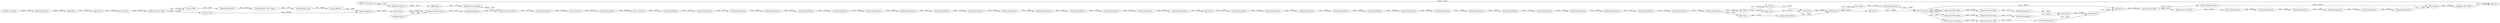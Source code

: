 digraph {
	"6748993571834861446_98" [label="String Manipulation"]
	"6748993571834861446_22" [label="String Manipulation"]
	"6748993571834861446_83" [label="String Manipulation"]
	"6748993571834861446_110" [label="String Manipulation"]
	"6748993571834861446_63" [label=Concatenate]
	"6748993571834861446_126" [label="String Manipulation"]
	"6748993571834861446_23" [label="String Manipulation"]
	"6748993571834861446_54" [label="Rule_based Row Filter"]
	"6748993571834861446_70" [label="DB Insert"]
	"6748993571834861446_84" [label="String Manipulation"]
	"6748993571834861446_40" [label="String Manipulation"]
	"6748993571834861446_82" [label="String Manipulation"]
	"6748993571834861446_138" [label="Rule_based Row Filter"]
	"6748993571834861446_35" [label="MySQL Connector"]
	"6748993571834861446_6" [label="String Manipulation"]
	"6748993571834861446_51" [label=Concatenate]
	"6748993571834861446_114" [label="Column Filter"]
	"6748993571834861446_52" [label=Concatenate]
	"6748993571834861446_78" [label="String Manipulation"]
	"6748993571834861446_127" [label="String Manipulation"]
	"6748993571834861446_49" [label="Row Filter"]
	"6748993571834861446_47" [label="Row Filter"]
	"6748993571834861446_132" [label="DB Reader"]
	"6748993571834861446_101" [label="Rule_based Row Filter"]
	"6748993571834861446_92" [label="String Manipulation"]
	"6748993571834861446_80" [label="String Manipulation"]
	"6748993571834861446_100" [label=Concatenate]
	"6748993571834861446_50" [label="String Manipulation"]
	"6748993571834861446_123" [label="Variable to Table Column"]
	"6748993571834861446_139" [label="Rule_based Row Filter"]
	"6748993571834861446_43" [label="DB Table Selector"]
	"6748993571834861446_42" [label="DB Reader"]
	"6748993571834861446_85" [label="Row Filter"]
	"6748993571834861446_99" [label="Rule_based Row Filter"]
	"6748993571834861446_87" [label="String Manipulation"]
	"6748993571834861446_72" [label="String Manipulation"]
	"6748993571834861446_10" [label="String Manipulation"]
	"6748993571834861446_112" [label="String to Date_Time"]
	"6748993571834861446_8" [label="String Manipulation"]
	"6748993571834861446_14" [label="Row Filter"]
	"6748993571834861446_134" [label="Rule_based Row Filter"]
	"6748993571834861446_44" [label="String Manipulation"]
	"6748993571834861446_102" [label="String Manipulation"]
	"6748993571834861446_137" [label="String Manipulation"]
	"6748993571834861446_90" [label="String Manipulation"]
	"6748993571834861446_91" [label="String Manipulation"]
	"6748993571834861446_46" [label="Row Filter"]
	"6748993571834861446_21" [label="String Manipulation"]
	"6748993571834861446_4" [label="Case Converter"]
	"6748993571834861446_12" [label="String Manipulation"]
	"6748993571834861446_61" [label="String Manipulation"]
	"6748993571834861446_105" [label="String Manipulation"]
	"6748993571834861446_115" [label="Column Filter"]
	"6748993571834861446_5" [label="String Manipulation"]
	"6748993571834861446_86" [label="Row Filter"]
	"6748993571834861446_93" [label="String Manipulation"]
	"6748993571834861446_121" [label="Duplicate Row Filter"]
	"6748993571834861446_76" [label="Row Filter"]
	"6748993571834861446_136" [label=Concatenate]
	"6748993571834861446_59" [label="String Manipulation"]
	"6748993571834861446_79" [label="String Manipulation"]
	"6748993571834861446_13" [label="String Manipulation"]
	"6748993571834861446_41" [label="String Manipulation"]
	"6748993571834861446_95" [label="String Manipulation"]
	"6748993571834861446_73" [label="String Manipulation"]
	"6748993571834861446_131" [label="DB Table Selector"]
	"6748993571834861446_39" [label="String Manipulation"]
	"6748993571834861446_124" [label="String Manipulation"]
	"6748993571834861446_117" [label="Column Appender"]
	"6748993571834861446_125" [label="Case Converter"]
	"6748993571834861446_116" [label="Column Rename"]
	"6748993571834861446_113" [label="Row Filter"]
	"6748993571834861446_53" [label="Rule_based Row Filter"]
	"6748993571834861446_94" [label="String Manipulation"]
	"6748993571834861446_75" [label="Row Filter"]
	"6748993571834861446_36" [label="String Manipulation"]
	"6748993571834861446_133" [label="Table Row to Variable"]
	"6748993571834861446_7" [label="String Manipulation"]
	"6748993571834861446_48" [label="Row Filter"]
	"6748993571834861446_58" [label="Rule_based Row Filter"]
	"6748993571834861446_140" [label=Concatenate]
	"6748993571834861446_9" [label="String Manipulation"]
	"6748993571834861446_89" [label=Concatenate]
	"6748993571834861446_135" [label="Rule_based Row Filter"]
	"6748993571834861446_122" [label="Variable Creator"]
	"6748993571834861446_111" [label="String to Date_Time _legacy_"]
	"6748993571834861446_104" [label="String Manipulation"]
	"6748993571834861446_128" [label="String Manipulation"]
	"6748993571834861446_141" [label="MySQL Connector"]
	"6748993571834861446_88" [label="String Manipulation"]
	"6748993571834861446_57" [label="Rule_based Row Filter"]
	"6748993571834861446_11" [label="String Manipulation"]
	"6748993571834861446_37" [label="String Manipulation"]
	"6748993571834861446_11" -> "6748993571834861446_12" [label="data: : 84224"]
	"6748993571834861446_47" -> "6748993571834861446_49" [label="data: : 124185"]
	"6748993571834861446_7" -> "6748993571834861446_8" [label="data: : 84225"]
	"6748993571834861446_50" -> "6748993571834861446_52" [label="data: : 74856"]
	"6748993571834861446_139" -> "6748993571834861446_137" [label="data: : 67021"]
	"6748993571834861446_21" -> "6748993571834861446_22" [label="data: : 79429"]
	"6748993571834861446_35" -> "6748993571834861446_43" [label="object: : 4003"]
	"6748993571834861446_141" -> "6748993571834861446_131" [label="object: : 4003"]
	"6748993571834861446_13" -> "6748993571834861446_40" [label="data: : 83803"]
	"6748993571834861446_44" -> "6748993571834861446_72" [label="data: : 73845"]
	"6748993571834861446_79" -> "6748993571834861446_104" [label="data: : 83803"]
	"6748993571834861446_105" -> "6748993571834861446_14" [label="data: : 83804"]
	"6748993571834861446_47" -> "6748993571834861446_48" [label="data: : 124185"]
	"6748993571834861446_141" -> "6748993571834861446_70" [label="object: : 4003"]
	"6748993571834861446_89" -> "6748993571834861446_138" [label="data: : 65935"]
	"6748993571834861446_58" -> "6748993571834861446_61" [label="data: : 67020"]
	"6748993571834861446_43" -> "6748993571834861446_42" [label="object: : 4968"]
	"6748993571834861446_22" -> "6748993571834861446_23" [label="data: : 79492"]
	"6748993571834861446_12" -> "6748993571834861446_13" [label="data: : 84225"]
	"6748993571834861446_104" -> "6748993571834861446_105" [label="data: : 83804"]
	"6748993571834861446_52" -> "6748993571834861446_85" [label="data: : 65935"]
	"6748993571834861446_53" -> "6748993571834861446_54" [label="data: : 67021"]
	"6748993571834861446_99" -> "6748993571834861446_90" [label="data: : 74250"]
	"6748993571834861446_116" -> "6748993571834861446_117" [label="data: : 2696"]
	"6748993571834861446_114" -> "6748993571834861446_110" [label="data: : 1945"]
	"6748993571834861446_98" -> "6748993571834861446_101" [label="data: : 71176"]
	"6748993571834861446_5" -> "6748993571834861446_4" [label="data: : 91660"]
	"6748993571834861446_100" -> "6748993571834861446_121" [label="data: : 67055"]
	"6748993571834861446_83" -> "6748993571834861446_82" [label="data: : 73351"]
	"6748993571834861446_126" -> "6748993571834861446_127" [label="data: : 92056"]
	"6748993571834861446_37" -> "6748993571834861446_102" [label="data: : 76809"]
	"6748993571834861446_42" -> "6748993571834861446_75" [label="data: : 1623573"]
	"6748993571834861446_89" -> "6748993571834861446_140" [label="data: : 65935"]
	"6748993571834861446_121" -> "6748993571834861446_70" [label="data: : 193259"]
	"6748993571834861446_111" -> "6748993571834861446_112" [label="data: : 74705"]
	"6748993571834861446_92" -> "6748993571834861446_93" [label="data: : 72501"]
	"6748993571834861446_40" -> "6748993571834861446_41" [label="data: : 83803"]
	"6748993571834861446_102" -> "6748993571834861446_39" [label="data: : 76864"]
	"6748993571834861446_90" -> "6748993571834861446_91" [label="data: : 72502"]
	"6748993571834861446_89" -> "6748993571834861446_53" [label="data: : 65935"]
	"6748993571834861446_49" -> "6748993571834861446_51" [label="data: : 121916"]
	"6748993571834861446_85" -> "6748993571834861446_88" [label="data: : 119339"]
	"6748993571834861446_89" -> "6748993571834861446_57" [label="data: : 65935"]
	"6748993571834861446_46" -> "6748993571834861446_50" [label="data: : 71978"]
	"6748993571834861446_75" -> "6748993571834861446_113" [label="data: : 1625267"]
	"6748993571834861446_132" -> "6748993571834861446_133" [label="data: : 3313"]
	"6748993571834861446_125" -> "6748993571834861446_5" [label="data: : 92207"]
	"6748993571834861446_54" -> "6748993571834861446_59" [label="data: : 67019"]
	"6748993571834861446_135" -> "6748993571834861446_114" [label="data: : 1618995"]
	"6748993571834861446_39" -> "6748993571834861446_44" [label="data: : 73844"]
	"6748993571834861446_84" -> "6748993571834861446_47" [label="data: : 73294"]
	"6748993571834861446_93" -> "6748993571834861446_94" [label="data: : 72502"]
	"6748993571834861446_4" -> "6748993571834861446_126" [label="data: : 92162"]
	"6748993571834861446_128" -> "6748993571834861446_134" [label="data: : 85707"]
	"6748993571834861446_41" -> "6748993571834861446_78" [label="data: : 83804"]
	"6748993571834861446_91" -> "6748993571834861446_92" [label="data: : 72502"]
	"6748993571834861446_101" -> "6748993571834861446_100" [label="data: : 123553"]
	"6748993571834861446_36" -> "6748993571834861446_37" [label="data: : 76809"]
	"6748993571834861446_88" -> "6748993571834861446_89" [label="data: : 72988"]
	"6748993571834861446_51" -> "6748993571834861446_52" [label="data: : 65935"]
	"6748993571834861446_63" -> "6748993571834861446_140" [label="data: : 65288"]
	"6748993571834861446_78" -> "6748993571834861446_79" [label="data: : 83804"]
	"6748993571834861446_123" -> "6748993571834861446_128" [label="data: : 87253"]
	"6748993571834861446_133" -> "6748993571834861446_134" [label="object: : 288"]
	"6748993571834861446_124" -> "6748993571834861446_125" [label="data: : 92269"]
	"6748993571834861446_113" -> "6748993571834861446_135" [label="data: : 1625312"]
	"6748993571834861446_59" -> "6748993571834861446_136" [label="data: : 69031"]
	"6748993571834861446_137" -> "6748993571834861446_136" [label="data: : 69030"]
	"6748993571834861446_10" -> "6748993571834861446_11" [label="data: : 84225"]
	"6748993571834861446_9" -> "6748993571834861446_10" [label="data: : 84226"]
	"6748993571834861446_73" -> "6748993571834861446_80" [label="data: : 71245"]
	"6748993571834861446_112" -> "6748993571834861446_116" [label="data: : 90625"]
	"6748993571834861446_61" -> "6748993571834861446_63" [label="data: : 69031"]
	"6748993571834861446_140" -> "6748993571834861446_98" [label="data: : 65935"]
	"6748993571834861446_122" -> "6748993571834861446_123" [label="object: : 288"]
	"6748993571834861446_95" -> "6748993571834861446_100" [label="data: : 72503"]
	"6748993571834861446_115" -> "6748993571834861446_117" [label="data: : 80659"]
	"6748993571834861446_8" -> "6748993571834861446_6" [label="data: : 84225"]
	"6748993571834861446_135" -> "6748993571834861446_115" [label="data: : 1618995"]
	"6748993571834861446_87" -> "6748993571834861446_84" [label="data: : 73346"]
	"6748993571834861446_86" -> "6748993571834861446_89" [label="data: : 118963"]
	"6748993571834861446_94" -> "6748993571834861446_95" [label="data: : 72502"]
	"6748993571834861446_110" -> "6748993571834861446_111" [label="data: : 95325"]
	"6748993571834861446_80" -> "6748993571834861446_83" [label="data: : 73359"]
	"6748993571834861446_84" -> "6748993571834861446_46" [label="data: : 73294"]
	"6748993571834861446_23" -> "6748993571834861446_36" [label="data: : 79584"]
	"6748993571834861446_117" -> "6748993571834861446_76" [label="data: : 82041"]
	"6748993571834861446_48" -> "6748993571834861446_51" [label="data: : 94894"]
	"6748993571834861446_82" -> "6748993571834861446_87" [label="data: : 73346"]
	"6748993571834861446_6" -> "6748993571834861446_9" [label="data: : 84226"]
	"6748993571834861446_138" -> "6748993571834861446_139" [label="data: : 67020"]
	"6748993571834861446_14" -> "6748993571834861446_21" [label="data: : 133912"]
	"6748993571834861446_98" -> "6748993571834861446_99" [label="data: : 71176"]
	"6748993571834861446_72" -> "6748993571834861446_73" [label="data: : 71604"]
	"6748993571834861446_52" -> "6748993571834861446_86" [label="data: : 65935"]
	"6748993571834861446_76" -> "6748993571834861446_123" [label="data: : 1584471"]
	"6748993571834861446_136" -> "6748993571834861446_63" [label="data: : 65288"]
	"6748993571834861446_134" -> "6748993571834861446_124" [label="data: : 141676"]
	"6748993571834861446_57" -> "6748993571834861446_58" [label="data: : 67021"]
	"6748993571834861446_131" -> "6748993571834861446_132" [label="object: : 4313"]
	"6748993571834861446_127" -> "6748993571834861446_7" [label="data: : 91475"]
	rankdir=LR
}

